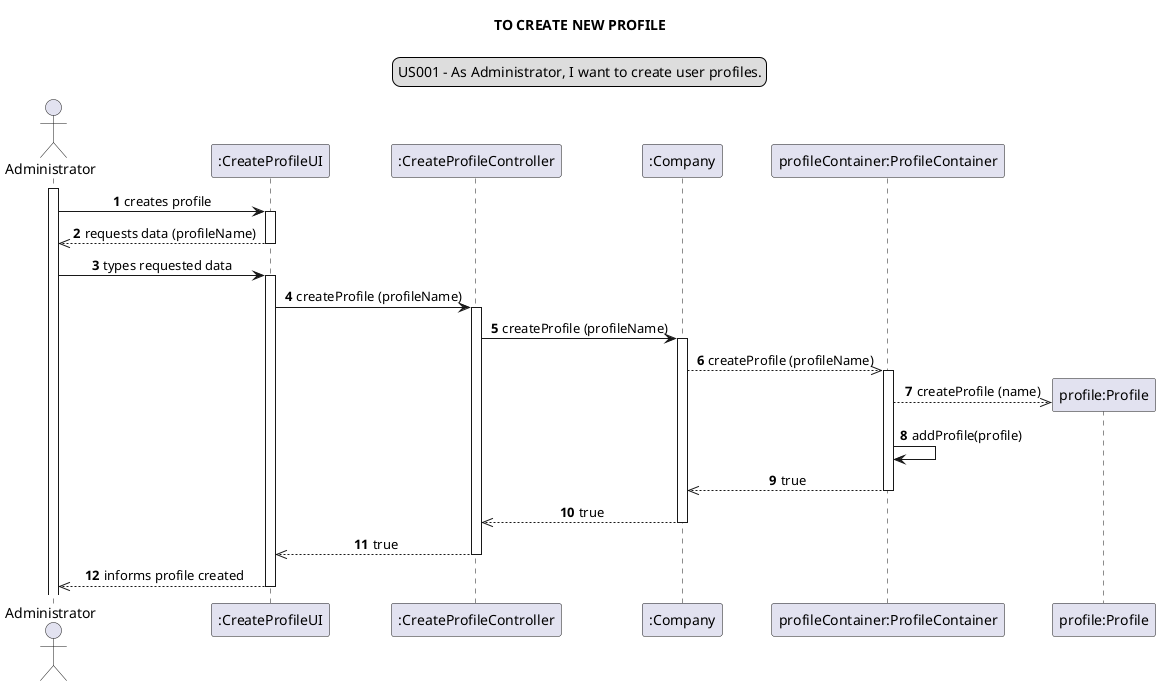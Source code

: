 @startuml

skinparam sequenceMessageAlign center
title TO CREATE NEW PROFILE
legend top
US001 - As Administrator, I want to create user profiles.
end legend
autonumber
actor Administrator
participant ":CreateProfileUI" as cpui
participant ":CreateProfileController" as cpc
participant ":Company" as Company
participant "profileContainer:ProfileContainer" as ProfileContainer
participant "profile:Profile" as Profile
activate Administrator
Administrator -> cpui: creates profile
activate cpui
cpui -->> Administrator: requests data (profileName)
deactivate cpui
Administrator -> cpui: types requested data
activate cpui
cpui -> cpc: createProfile (profileName)
activate cpc
cpc -> Company: createProfile (profileName)
activate Company


Company -->> ProfileContainer: createProfile (profileName)
activate ProfileContainer


create Profile
ProfileContainer -->> Profile: createProfile (name)

ProfileContainer -> ProfileContainer: addProfile(profile)
ProfileContainer -->> Company: true
deactivate ProfileContainer

Company -->> cpc: true
deactivate ProfileContainer
deactivate Company
cpc -->> cpui: true
deactivate cpc
cpui -->> Administrator: informs profile created
deactivate cpui


@enduml
